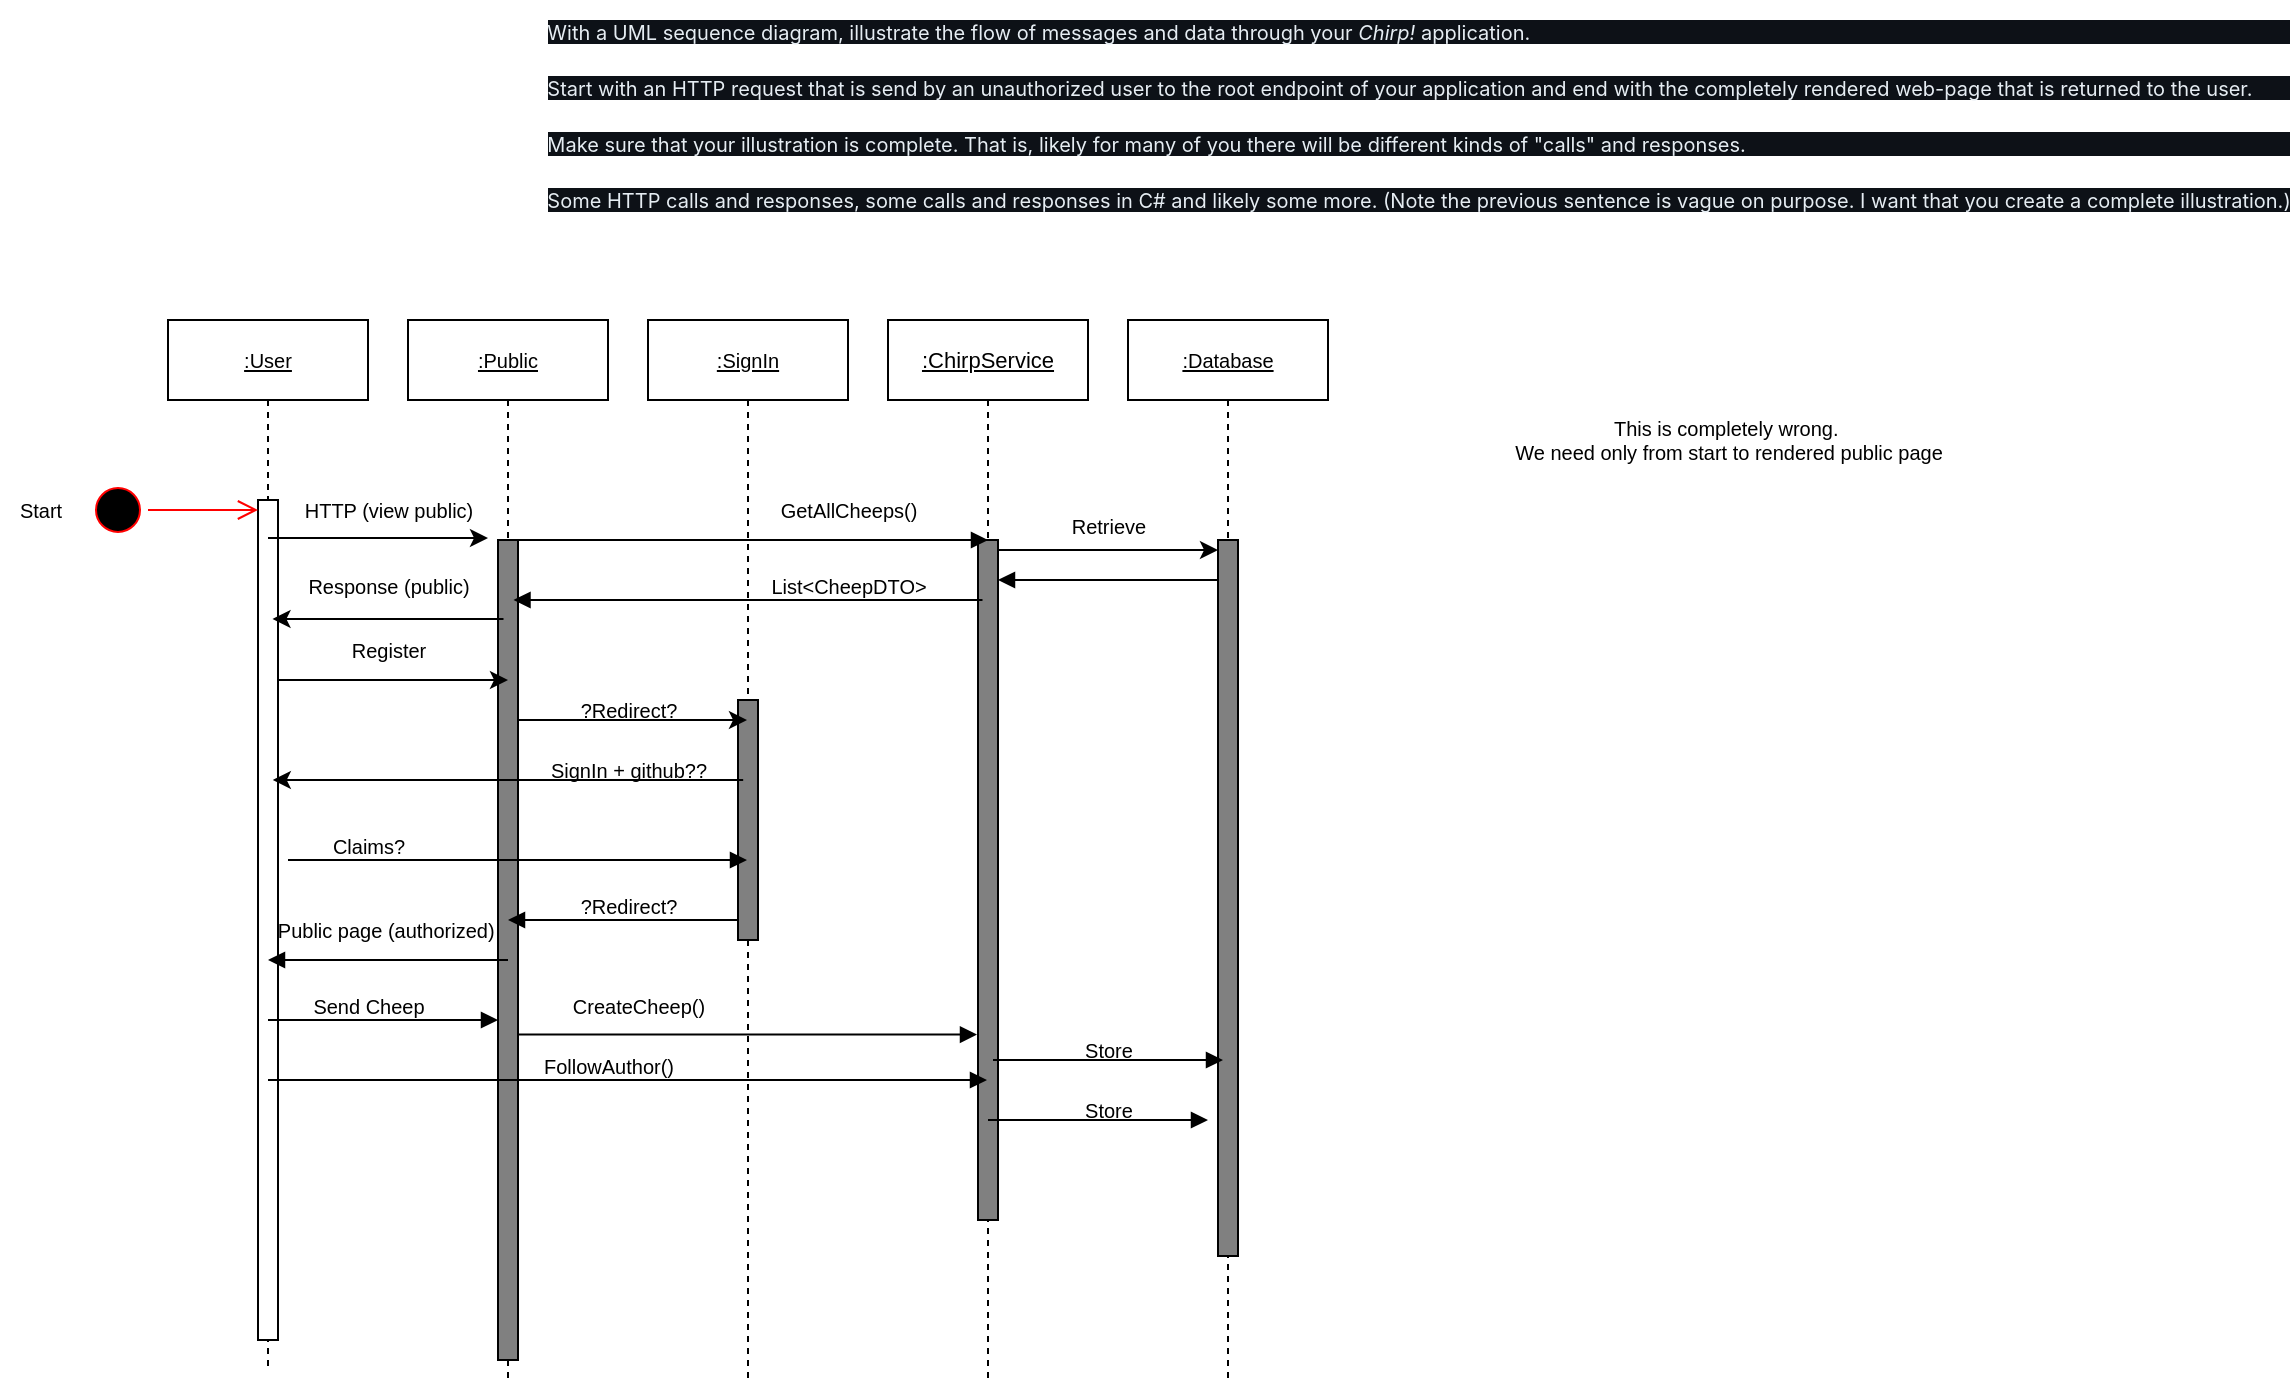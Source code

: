 <mxfile version="22.1.11" type="github">
  <diagram name="Side-1" id="oRK3bkSZ74EdVZnzokHn">
    <mxGraphModel dx="2364" dy="643" grid="1" gridSize="10" guides="1" tooltips="1" connect="1" arrows="1" fold="1" page="1" pageScale="1" pageWidth="1169" pageHeight="827" math="0" shadow="0">
      <root>
        <mxCell id="0" />
        <mxCell id="1" parent="0" />
        <mxCell id="XUHWrFQLtxPAw695nhr--1" value="&lt;p style=&quot;box-sizing: border-box; margin-top: 0px; margin-bottom: 16px; color: rgb(230, 237, 243); font-family: -apple-system, BlinkMacSystemFont, &amp;quot;Segoe UI&amp;quot;, &amp;quot;Noto Sans&amp;quot;, Helvetica, Arial, sans-serif, &amp;quot;Apple Color Emoji&amp;quot;, &amp;quot;Segoe UI Emoji&amp;quot;; font-size: 10px; text-align: start; background-color: rgb(13, 17, 23);&quot; dir=&quot;auto&quot;&gt;With a UML sequence diagram, illustrate the flow of messages and data through your&amp;nbsp;&lt;em style=&quot;box-sizing: border-box; font-size: 10px;&quot;&gt;Chirp!&lt;/em&gt;&amp;nbsp;application.&amp;nbsp;&lt;/p&gt;&lt;p style=&quot;box-sizing: border-box; margin-top: 0px; margin-bottom: 16px; color: rgb(230, 237, 243); font-family: -apple-system, BlinkMacSystemFont, &amp;quot;Segoe UI&amp;quot;, &amp;quot;Noto Sans&amp;quot;, Helvetica, Arial, sans-serif, &amp;quot;Apple Color Emoji&amp;quot;, &amp;quot;Segoe UI Emoji&amp;quot;; font-size: 10px; text-align: start; background-color: rgb(13, 17, 23);&quot; dir=&quot;auto&quot;&gt;Start with an HTTP request that is send by an unauthorized user to the root endpoint of your application and end with the completely rendered web-page that is returned to the user.&lt;/p&gt;&lt;p style=&quot;box-sizing: border-box; margin-top: 0px; margin-bottom: 16px; color: rgb(230, 237, 243); font-family: -apple-system, BlinkMacSystemFont, &amp;quot;Segoe UI&amp;quot;, &amp;quot;Noto Sans&amp;quot;, Helvetica, Arial, sans-serif, &amp;quot;Apple Color Emoji&amp;quot;, &amp;quot;Segoe UI Emoji&amp;quot;; font-size: 10px; text-align: start; background-color: rgb(13, 17, 23);&quot; dir=&quot;auto&quot;&gt;Make sure that your illustration is complete. That is, likely for many of you there will be different kinds of &quot;calls&quot; and responses.&amp;nbsp;&lt;/p&gt;&lt;p style=&quot;box-sizing: border-box; margin-top: 0px; margin-bottom: 16px; color: rgb(230, 237, 243); font-family: -apple-system, BlinkMacSystemFont, &amp;quot;Segoe UI&amp;quot;, &amp;quot;Noto Sans&amp;quot;, Helvetica, Arial, sans-serif, &amp;quot;Apple Color Emoji&amp;quot;, &amp;quot;Segoe UI Emoji&amp;quot;; font-size: 10px; text-align: start; background-color: rgb(13, 17, 23);&quot; dir=&quot;auto&quot;&gt;Some HTTP calls and responses, some calls and responses in C# and likely some more. (Note the previous sentence is vague on purpose. I want that you create a complete illustration.)&lt;/p&gt;" style="text;html=1;align=center;verticalAlign=middle;resizable=0;points=[];autosize=1;strokeColor=none;fillColor=none;fontSize=10;" parent="1" vertex="1">
          <mxGeometry x="-870" width="830" height="130" as="geometry" />
        </mxCell>
        <mxCell id="As43N-Pfe0UFaWggiSHq-1" value="&lt;u style=&quot;font-size: 10px;&quot;&gt;:Public&lt;/u&gt;" style="shape=umlLifeline;perimeter=lifelinePerimeter;whiteSpace=wrap;html=1;container=1;dropTarget=0;collapsible=0;recursiveResize=0;outlineConnect=0;portConstraint=eastwest;newEdgeStyle={&quot;edgeStyle&quot;:&quot;elbowEdgeStyle&quot;,&quot;elbow&quot;:&quot;vertical&quot;,&quot;curved&quot;:0,&quot;rounded&quot;:0};fontSize=10;" vertex="1" parent="1">
          <mxGeometry x="-960" y="160" width="100" height="530" as="geometry" />
        </mxCell>
        <mxCell id="As43N-Pfe0UFaWggiSHq-2" value="" style="html=1;points=[[0,0,0,0,5],[0,1,0,0,-5],[1,0,0,0,5],[1,1,0,0,-5]];perimeter=orthogonalPerimeter;outlineConnect=0;targetShapes=umlLifeline;portConstraint=eastwest;newEdgeStyle={&quot;curved&quot;:0,&quot;rounded&quot;:0};fillColor=#808080;fontSize=10;" vertex="1" parent="As43N-Pfe0UFaWggiSHq-1">
          <mxGeometry x="45" y="110" width="10" height="410" as="geometry" />
        </mxCell>
        <mxCell id="As43N-Pfe0UFaWggiSHq-3" value="&lt;u style=&quot;font-size: 10px;&quot;&gt;:User&lt;/u&gt;" style="shape=umlLifeline;perimeter=lifelinePerimeter;whiteSpace=wrap;html=1;container=1;dropTarget=0;collapsible=0;recursiveResize=0;outlineConnect=0;portConstraint=eastwest;newEdgeStyle={&quot;edgeStyle&quot;:&quot;elbowEdgeStyle&quot;,&quot;elbow&quot;:&quot;vertical&quot;,&quot;curved&quot;:0,&quot;rounded&quot;:0};fontSize=10;" vertex="1" parent="1">
          <mxGeometry x="-1080" y="160" width="100" height="525" as="geometry" />
        </mxCell>
        <mxCell id="As43N-Pfe0UFaWggiSHq-23" style="edgeStyle=none;shape=connector;rounded=0;orthogonalLoop=1;jettySize=auto;html=1;curved=0;labelBackgroundColor=default;strokeColor=default;align=center;verticalAlign=middle;fontFamily=Helvetica;fontSize=10;fontColor=default;endArrow=classic;" edge="1" parent="As43N-Pfe0UFaWggiSHq-3" source="As43N-Pfe0UFaWggiSHq-4" target="As43N-Pfe0UFaWggiSHq-3">
          <mxGeometry relative="1" as="geometry" />
        </mxCell>
        <mxCell id="As43N-Pfe0UFaWggiSHq-4" value="" style="html=1;points=[[0,0,0,0,5],[0,1,0,0,-5],[1,0,0,0,5],[1,1,0,0,-5]];perimeter=orthogonalPerimeter;outlineConnect=0;targetShapes=umlLifeline;portConstraint=eastwest;newEdgeStyle={&quot;curved&quot;:0,&quot;rounded&quot;:0};fontSize=10;" vertex="1" parent="As43N-Pfe0UFaWggiSHq-3">
          <mxGeometry x="45" y="90" width="10" height="420" as="geometry" />
        </mxCell>
        <mxCell id="As43N-Pfe0UFaWggiSHq-5" value="" style="ellipse;html=1;shape=startState;fillColor=#000000;strokeColor=#ff0000;fontSize=10;" vertex="1" parent="1">
          <mxGeometry x="-1120" y="240" width="30" height="30" as="geometry" />
        </mxCell>
        <mxCell id="As43N-Pfe0UFaWggiSHq-6" value="" style="html=1;verticalAlign=bottom;endArrow=open;endSize=8;strokeColor=#ff0000;rounded=0;fontSize=10;" edge="1" source="As43N-Pfe0UFaWggiSHq-5" parent="1" target="As43N-Pfe0UFaWggiSHq-4">
          <mxGeometry relative="1" as="geometry">
            <mxPoint x="-1105" y="320" as="targetPoint" />
          </mxGeometry>
        </mxCell>
        <mxCell id="As43N-Pfe0UFaWggiSHq-7" value="Start" style="text;html=1;align=center;verticalAlign=middle;resizable=0;points=[];autosize=1;strokeColor=none;fillColor=none;fontSize=10;" vertex="1" parent="1">
          <mxGeometry x="-1164" y="240" width="40" height="30" as="geometry" />
        </mxCell>
        <mxCell id="As43N-Pfe0UFaWggiSHq-8" style="rounded=0;orthogonalLoop=1;jettySize=auto;html=1;fontSize=10;" edge="1" parent="1">
          <mxGeometry relative="1" as="geometry">
            <mxPoint x="-1030" y="269" as="sourcePoint" />
            <mxPoint x="-920" y="269" as="targetPoint" />
          </mxGeometry>
        </mxCell>
        <mxCell id="As43N-Pfe0UFaWggiSHq-10" value="HTTP (view public)" style="text;html=1;align=center;verticalAlign=middle;resizable=0;points=[];autosize=1;strokeColor=none;fillColor=none;fontSize=10;" vertex="1" parent="1">
          <mxGeometry x="-1025" y="240" width="110" height="30" as="geometry" />
        </mxCell>
        <mxCell id="As43N-Pfe0UFaWggiSHq-11" style="rounded=0;orthogonalLoop=1;jettySize=auto;html=1;fontSize=10;" edge="1" parent="1">
          <mxGeometry relative="1" as="geometry">
            <mxPoint x="-912.25" y="309.5" as="sourcePoint" />
            <mxPoint x="-1027.75" y="309.5" as="targetPoint" />
          </mxGeometry>
        </mxCell>
        <mxCell id="As43N-Pfe0UFaWggiSHq-12" value="Response (public)" style="text;html=1;align=center;verticalAlign=middle;resizable=0;points=[];autosize=1;strokeColor=none;fillColor=none;fontSize=10;" vertex="1" parent="1">
          <mxGeometry x="-1020" y="278" width="100" height="30" as="geometry" />
        </mxCell>
        <mxCell id="As43N-Pfe0UFaWggiSHq-13" style="rounded=0;orthogonalLoop=1;jettySize=auto;html=1;fontSize=10;" edge="1" parent="1">
          <mxGeometry relative="1" as="geometry">
            <mxPoint x="-910" y="340" as="targetPoint" />
            <mxPoint x="-1024.5" y="340" as="sourcePoint" />
          </mxGeometry>
        </mxCell>
        <mxCell id="As43N-Pfe0UFaWggiSHq-14" value="Register" style="text;html=1;align=center;verticalAlign=middle;resizable=0;points=[];autosize=1;strokeColor=none;fillColor=none;fontSize=10;fontFamily=Helvetica;fontColor=default;" vertex="1" parent="1">
          <mxGeometry x="-1000" y="310" width="60" height="30" as="geometry" />
        </mxCell>
        <mxCell id="As43N-Pfe0UFaWggiSHq-15" value="&lt;u style=&quot;font-size: 10px;&quot;&gt;:SignIn&lt;/u&gt;" style="shape=umlLifeline;perimeter=lifelinePerimeter;whiteSpace=wrap;html=1;container=1;dropTarget=0;collapsible=0;recursiveResize=0;outlineConnect=0;portConstraint=eastwest;newEdgeStyle={&quot;edgeStyle&quot;:&quot;elbowEdgeStyle&quot;,&quot;elbow&quot;:&quot;vertical&quot;,&quot;curved&quot;:0,&quot;rounded&quot;:0};fontFamily=Helvetica;fontSize=10;fontColor=default;" vertex="1" parent="1">
          <mxGeometry x="-840" y="160" width="100" height="530" as="geometry" />
        </mxCell>
        <mxCell id="As43N-Pfe0UFaWggiSHq-18" value="" style="html=1;points=[[0,0,0,0,5],[0,1,0,0,-5],[1,0,0,0,5],[1,1,0,0,-5]];perimeter=orthogonalPerimeter;outlineConnect=0;targetShapes=umlLifeline;portConstraint=eastwest;newEdgeStyle={&quot;curved&quot;:0,&quot;rounded&quot;:0};fillColor=#808080;fontSize=10;" vertex="1" parent="As43N-Pfe0UFaWggiSHq-15">
          <mxGeometry x="45" y="190" width="10" height="120" as="geometry" />
        </mxCell>
        <mxCell id="As43N-Pfe0UFaWggiSHq-17" style="edgeStyle=none;shape=connector;rounded=0;orthogonalLoop=1;jettySize=auto;html=1;curved=0;labelBackgroundColor=default;strokeColor=default;align=center;verticalAlign=middle;fontFamily=Helvetica;fontSize=10;fontColor=default;endArrow=classic;" edge="1" parent="1" source="As43N-Pfe0UFaWggiSHq-2" target="As43N-Pfe0UFaWggiSHq-15">
          <mxGeometry relative="1" as="geometry">
            <Array as="points">
              <mxPoint x="-840" y="360" />
            </Array>
          </mxGeometry>
        </mxCell>
        <mxCell id="As43N-Pfe0UFaWggiSHq-19" style="edgeStyle=none;shape=connector;rounded=0;orthogonalLoop=1;jettySize=auto;html=1;curved=0;labelBackgroundColor=default;strokeColor=default;align=center;verticalAlign=middle;fontFamily=Helvetica;fontSize=10;fontColor=default;endArrow=classic;" edge="1" parent="1">
          <mxGeometry relative="1" as="geometry">
            <mxPoint x="-792.41" y="390.0" as="sourcePoint" />
            <mxPoint x="-1027.6" y="390.0" as="targetPoint" />
          </mxGeometry>
        </mxCell>
        <mxCell id="As43N-Pfe0UFaWggiSHq-20" value="?Redirect?" style="text;html=1;align=center;verticalAlign=middle;resizable=0;points=[];autosize=1;strokeColor=none;fillColor=none;fontSize=10;fontFamily=Helvetica;fontColor=default;" vertex="1" parent="1">
          <mxGeometry x="-885" y="340" width="70" height="30" as="geometry" />
        </mxCell>
        <mxCell id="As43N-Pfe0UFaWggiSHq-22" value="SignIn + github??" style="text;html=1;align=center;verticalAlign=middle;resizable=0;points=[];autosize=1;strokeColor=none;fillColor=none;fontSize=10;fontFamily=Helvetica;fontColor=default;" vertex="1" parent="1">
          <mxGeometry x="-900" y="370" width="100" height="30" as="geometry" />
        </mxCell>
        <mxCell id="As43N-Pfe0UFaWggiSHq-24" value="" style="html=1;verticalAlign=bottom;labelBackgroundColor=none;endArrow=block;endFill=1;rounded=0;strokeColor=default;align=center;fontFamily=Helvetica;fontSize=10;fontColor=default;shape=connector;" edge="1" parent="1" target="As43N-Pfe0UFaWggiSHq-15">
          <mxGeometry width="160" relative="1" as="geometry">
            <mxPoint x="-1020" y="430" as="sourcePoint" />
            <mxPoint x="-860" y="430" as="targetPoint" />
          </mxGeometry>
        </mxCell>
        <mxCell id="As43N-Pfe0UFaWggiSHq-25" value="Claims?" style="text;html=1;align=center;verticalAlign=middle;resizable=0;points=[];autosize=1;strokeColor=none;fillColor=none;fontSize=10;fontFamily=Helvetica;fontColor=default;" vertex="1" parent="1">
          <mxGeometry x="-1010" y="408" width="60" height="30" as="geometry" />
        </mxCell>
        <mxCell id="As43N-Pfe0UFaWggiSHq-26" value="" style="html=1;verticalAlign=bottom;labelBackgroundColor=none;endArrow=block;endFill=1;rounded=0;strokeColor=default;align=center;fontFamily=Helvetica;fontSize=10;fontColor=default;shape=connector;" edge="1" parent="1" target="As43N-Pfe0UFaWggiSHq-1">
          <mxGeometry width="160" relative="1" as="geometry">
            <mxPoint x="-795" y="460" as="sourcePoint" />
            <mxPoint x="-855.19" y="460.0" as="targetPoint" />
          </mxGeometry>
        </mxCell>
        <mxCell id="As43N-Pfe0UFaWggiSHq-27" value="?Redirect?" style="text;html=1;align=center;verticalAlign=middle;resizable=0;points=[];autosize=1;strokeColor=none;fillColor=none;fontSize=10;fontFamily=Helvetica;fontColor=default;" vertex="1" parent="1">
          <mxGeometry x="-885" y="438" width="70" height="30" as="geometry" />
        </mxCell>
        <mxCell id="As43N-Pfe0UFaWggiSHq-28" value="" style="html=1;verticalAlign=bottom;labelBackgroundColor=none;endArrow=block;endFill=1;rounded=0;strokeColor=default;align=center;fontFamily=Helvetica;fontSize=10;fontColor=default;shape=connector;" edge="1" parent="1" target="As43N-Pfe0UFaWggiSHq-3">
          <mxGeometry width="160" relative="1" as="geometry">
            <mxPoint x="-910" y="480" as="sourcePoint" />
            <mxPoint x="-950.19" y="480" as="targetPoint" />
          </mxGeometry>
        </mxCell>
        <mxCell id="As43N-Pfe0UFaWggiSHq-29" value="Public page (authorized)&amp;nbsp;" style="text;html=1;align=center;verticalAlign=middle;resizable=0;points=[];autosize=1;strokeColor=none;fillColor=none;fontSize=10;fontFamily=Helvetica;fontColor=default;" vertex="1" parent="1">
          <mxGeometry x="-1035" y="450" width="130" height="30" as="geometry" />
        </mxCell>
        <mxCell id="As43N-Pfe0UFaWggiSHq-30" value="&lt;u&gt;:ChirpService&lt;/u&gt;" style="shape=umlLifeline;perimeter=lifelinePerimeter;whiteSpace=wrap;html=1;container=1;dropTarget=0;collapsible=0;recursiveResize=0;outlineConnect=0;portConstraint=eastwest;newEdgeStyle={&quot;edgeStyle&quot;:&quot;elbowEdgeStyle&quot;,&quot;elbow&quot;:&quot;vertical&quot;,&quot;curved&quot;:0,&quot;rounded&quot;:0};fontFamily=Helvetica;fontSize=11;fontColor=default;" vertex="1" parent="1">
          <mxGeometry x="-720" y="160" width="100" height="531" as="geometry" />
        </mxCell>
        <mxCell id="As43N-Pfe0UFaWggiSHq-32" value="" style="html=1;points=[[0,0,0,0,5],[0,1,0,0,-5],[1,0,0,0,5],[1,1,0,0,-5]];perimeter=orthogonalPerimeter;outlineConnect=0;targetShapes=umlLifeline;portConstraint=eastwest;newEdgeStyle={&quot;curved&quot;:0,&quot;rounded&quot;:0};fillColor=#808080;fontSize=10;" vertex="1" parent="As43N-Pfe0UFaWggiSHq-30">
          <mxGeometry x="45" y="110" width="10" height="340" as="geometry" />
        </mxCell>
        <mxCell id="As43N-Pfe0UFaWggiSHq-33" value="" style="html=1;verticalAlign=bottom;labelBackgroundColor=none;endArrow=block;endFill=1;rounded=0;strokeColor=default;align=center;fontFamily=Helvetica;fontSize=11;fontColor=default;shape=connector;" edge="1" parent="1">
          <mxGeometry width="160" relative="1" as="geometry">
            <mxPoint x="-905" y="517.31" as="sourcePoint" />
            <mxPoint x="-675.5" y="517.31" as="targetPoint" />
          </mxGeometry>
        </mxCell>
        <mxCell id="As43N-Pfe0UFaWggiSHq-34" value="&lt;font style=&quot;font-size: 10px;&quot;&gt;CreateCheep()&lt;/font&gt;" style="text;html=1;align=center;verticalAlign=middle;resizable=0;points=[];autosize=1;strokeColor=none;fillColor=none;fontSize=11;fontFamily=Helvetica;fontColor=default;" vertex="1" parent="1">
          <mxGeometry x="-890" y="488" width="90" height="30" as="geometry" />
        </mxCell>
        <mxCell id="As43N-Pfe0UFaWggiSHq-35" value="&lt;u&gt;:Database&lt;/u&gt;" style="shape=umlLifeline;perimeter=lifelinePerimeter;whiteSpace=wrap;html=1;container=1;dropTarget=0;collapsible=0;recursiveResize=0;outlineConnect=0;portConstraint=eastwest;newEdgeStyle={&quot;edgeStyle&quot;:&quot;elbowEdgeStyle&quot;,&quot;elbow&quot;:&quot;vertical&quot;,&quot;curved&quot;:0,&quot;rounded&quot;:0};align=center;verticalAlign=middle;fontFamily=Helvetica;fontSize=10;fontColor=default;fillColor=none;gradientColor=none;" vertex="1" parent="1">
          <mxGeometry x="-600" y="160" width="100" height="530" as="geometry" />
        </mxCell>
        <mxCell id="As43N-Pfe0UFaWggiSHq-37" value="" style="html=1;points=[[0,0,0,0,5],[0,1,0,0,-5],[1,0,0,0,5],[1,1,0,0,-5]];perimeter=orthogonalPerimeter;outlineConnect=0;targetShapes=umlLifeline;portConstraint=eastwest;newEdgeStyle={&quot;curved&quot;:0,&quot;rounded&quot;:0};fillColor=#808080;fontSize=10;" vertex="1" parent="As43N-Pfe0UFaWggiSHq-35">
          <mxGeometry x="45" y="110" width="10" height="358" as="geometry" />
        </mxCell>
        <mxCell id="As43N-Pfe0UFaWggiSHq-38" value="" style="html=1;verticalAlign=bottom;labelBackgroundColor=none;endArrow=block;endFill=1;rounded=0;strokeColor=default;align=center;fontFamily=Helvetica;fontSize=10;fontColor=default;shape=connector;" edge="1" parent="1">
          <mxGeometry width="160" relative="1" as="geometry">
            <mxPoint x="-667.5" y="530" as="sourcePoint" />
            <mxPoint x="-552.5" y="530" as="targetPoint" />
          </mxGeometry>
        </mxCell>
        <mxCell id="As43N-Pfe0UFaWggiSHq-39" value="Store" style="text;html=1;align=center;verticalAlign=middle;resizable=0;points=[];autosize=1;strokeColor=none;fillColor=none;fontSize=10;fontFamily=Helvetica;fontColor=default;rotation=0;" vertex="1" parent="1">
          <mxGeometry x="-635" y="510" width="50" height="30" as="geometry" />
        </mxCell>
        <mxCell id="As43N-Pfe0UFaWggiSHq-40" value="" style="html=1;verticalAlign=bottom;labelBackgroundColor=none;endArrow=block;endFill=1;rounded=0;strokeColor=default;align=center;fontFamily=Helvetica;fontSize=10;fontColor=default;shape=connector;" edge="1" parent="1">
          <mxGeometry width="160" relative="1" as="geometry">
            <mxPoint x="-910" y="270" as="sourcePoint" />
            <mxPoint x="-670" y="270" as="targetPoint" />
          </mxGeometry>
        </mxCell>
        <mxCell id="As43N-Pfe0UFaWggiSHq-41" value="GetAllCheeps()" style="text;html=1;align=center;verticalAlign=middle;resizable=0;points=[];autosize=1;strokeColor=none;fillColor=none;fontSize=10;fontFamily=Helvetica;fontColor=default;" vertex="1" parent="1">
          <mxGeometry x="-785" y="240" width="90" height="30" as="geometry" />
        </mxCell>
        <mxCell id="As43N-Pfe0UFaWggiSHq-44" value="Retrieve" style="text;html=1;align=center;verticalAlign=middle;resizable=0;points=[];autosize=1;strokeColor=none;fillColor=none;fontSize=10;fontFamily=Helvetica;fontColor=default;" vertex="1" parent="1">
          <mxGeometry x="-640" y="248" width="60" height="30" as="geometry" />
        </mxCell>
        <mxCell id="As43N-Pfe0UFaWggiSHq-46" value="" style="html=1;verticalAlign=bottom;labelBackgroundColor=none;endArrow=block;endFill=1;rounded=0;strokeColor=default;align=center;fontFamily=Helvetica;fontSize=10;fontColor=default;shape=connector;" edge="1" parent="1" source="As43N-Pfe0UFaWggiSHq-37" target="As43N-Pfe0UFaWggiSHq-32">
          <mxGeometry width="160" relative="1" as="geometry">
            <mxPoint x="-560" y="290" as="sourcePoint" />
            <mxPoint x="-400" y="290" as="targetPoint" />
            <Array as="points">
              <mxPoint x="-590" y="290" />
            </Array>
          </mxGeometry>
        </mxCell>
        <mxCell id="As43N-Pfe0UFaWggiSHq-47" style="edgeStyle=none;shape=connector;rounded=0;orthogonalLoop=1;jettySize=auto;html=1;curved=0;exitX=1;exitY=0;exitDx=0;exitDy=5;exitPerimeter=0;labelBackgroundColor=default;strokeColor=default;align=center;verticalAlign=middle;fontFamily=Helvetica;fontSize=10;fontColor=default;endArrow=classic;" edge="1" parent="1" source="As43N-Pfe0UFaWggiSHq-32" target="As43N-Pfe0UFaWggiSHq-37">
          <mxGeometry relative="1" as="geometry" />
        </mxCell>
        <mxCell id="As43N-Pfe0UFaWggiSHq-48" value="" style="html=1;verticalAlign=bottom;labelBackgroundColor=none;endArrow=block;endFill=1;rounded=0;strokeColor=default;align=center;fontFamily=Helvetica;fontSize=10;fontColor=default;shape=connector;" edge="1" parent="1">
          <mxGeometry width="160" relative="1" as="geometry">
            <mxPoint x="-672.75" y="300.0" as="sourcePoint" />
            <mxPoint x="-907.25" y="300.0" as="targetPoint" />
          </mxGeometry>
        </mxCell>
        <mxCell id="As43N-Pfe0UFaWggiSHq-50" value="List&amp;lt;CheepDTO&amp;gt;" style="text;html=1;align=center;verticalAlign=middle;resizable=0;points=[];autosize=1;strokeColor=none;fillColor=none;fontSize=10;fontFamily=Helvetica;fontColor=default;" vertex="1" parent="1">
          <mxGeometry x="-790" y="278" width="100" height="30" as="geometry" />
        </mxCell>
        <mxCell id="As43N-Pfe0UFaWggiSHq-51" value="" style="html=1;verticalAlign=bottom;labelBackgroundColor=none;endArrow=block;endFill=1;rounded=0;strokeColor=default;align=center;fontFamily=Helvetica;fontSize=10;fontColor=default;shape=connector;" edge="1" parent="1" target="As43N-Pfe0UFaWggiSHq-30">
          <mxGeometry width="160" relative="1" as="geometry">
            <mxPoint x="-1030" y="540" as="sourcePoint" />
            <mxPoint x="-870" y="540" as="targetPoint" />
          </mxGeometry>
        </mxCell>
        <mxCell id="As43N-Pfe0UFaWggiSHq-52" value="FollowAuthor()" style="text;html=1;align=center;verticalAlign=middle;resizable=0;points=[];autosize=1;strokeColor=none;fillColor=none;fontSize=10;fontFamily=Helvetica;fontColor=default;" vertex="1" parent="1">
          <mxGeometry x="-905" y="518" width="90" height="30" as="geometry" />
        </mxCell>
        <mxCell id="As43N-Pfe0UFaWggiSHq-53" value="" style="html=1;verticalAlign=bottom;labelBackgroundColor=none;endArrow=block;endFill=1;rounded=0;strokeColor=default;align=center;fontFamily=Helvetica;fontSize=10;fontColor=default;shape=connector;" edge="1" parent="1" target="As43N-Pfe0UFaWggiSHq-2">
          <mxGeometry width="160" relative="1" as="geometry">
            <mxPoint x="-1030" y="510" as="sourcePoint" />
            <mxPoint x="-870" y="500" as="targetPoint" />
            <Array as="points">
              <mxPoint x="-970" y="510" />
            </Array>
          </mxGeometry>
        </mxCell>
        <mxCell id="As43N-Pfe0UFaWggiSHq-54" value="Send Cheep" style="text;html=1;align=center;verticalAlign=middle;resizable=0;points=[];autosize=1;strokeColor=none;fillColor=none;fontSize=10;fontFamily=Helvetica;fontColor=default;" vertex="1" parent="1">
          <mxGeometry x="-1020" y="488" width="80" height="30" as="geometry" />
        </mxCell>
        <mxCell id="As43N-Pfe0UFaWggiSHq-55" value="" style="html=1;verticalAlign=bottom;labelBackgroundColor=none;endArrow=block;endFill=1;rounded=0;strokeColor=default;align=center;fontFamily=Helvetica;fontSize=10;fontColor=default;shape=connector;" edge="1" parent="1">
          <mxGeometry width="160" relative="1" as="geometry">
            <mxPoint x="-670" y="560" as="sourcePoint" />
            <mxPoint x="-560" y="560" as="targetPoint" />
          </mxGeometry>
        </mxCell>
        <mxCell id="As43N-Pfe0UFaWggiSHq-56" value="Store" style="text;html=1;align=center;verticalAlign=middle;resizable=0;points=[];autosize=1;strokeColor=none;fillColor=none;fontSize=10;fontFamily=Helvetica;fontColor=default;" vertex="1" parent="1">
          <mxGeometry x="-635" y="540" width="50" height="30" as="geometry" />
        </mxCell>
        <mxCell id="As43N-Pfe0UFaWggiSHq-58" value="This is completely wrong.&amp;nbsp;&lt;br&gt;We need only from start to rendered public page" style="text;html=1;align=center;verticalAlign=middle;resizable=0;points=[];autosize=1;strokeColor=none;fillColor=none;fontSize=10;fontFamily=Helvetica;fontColor=default;" vertex="1" parent="1">
          <mxGeometry x="-420" y="200" width="240" height="40" as="geometry" />
        </mxCell>
      </root>
    </mxGraphModel>
  </diagram>
</mxfile>
